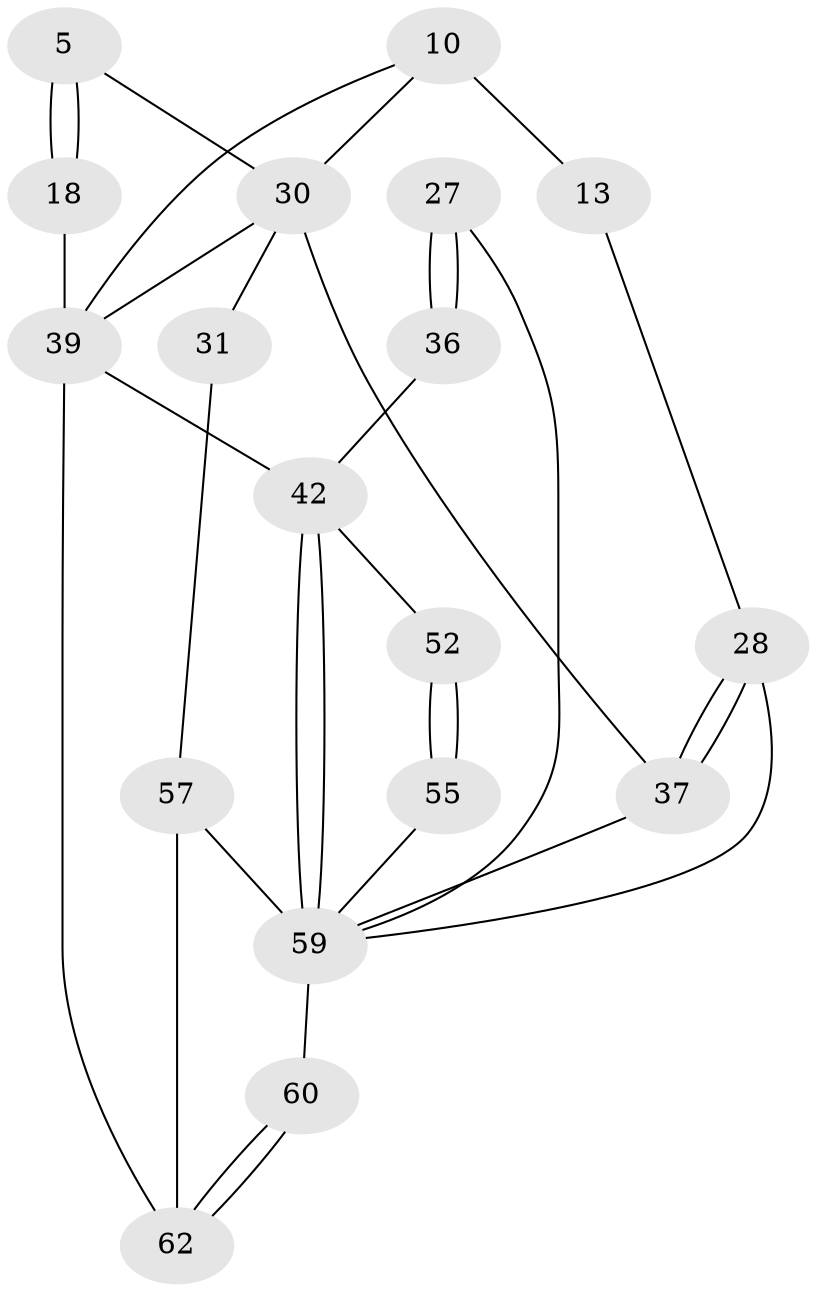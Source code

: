 // original degree distribution, {3: 0.03225806451612903, 5: 0.4838709677419355, 6: 0.22580645161290322, 4: 0.25806451612903225}
// Generated by graph-tools (version 1.1) at 2025/07/03/04/25 22:07:03]
// undirected, 18 vertices, 33 edges
graph export_dot {
graph [start="1"]
  node [color=gray90,style=filled];
  5 [pos="+0.8938423351594144+0.16780033715719023"];
  10 [pos="+0.5810869073280817+0",super="+4+9"];
  13 [pos="+0.42439317191070697+0.29634248102226873"];
  18 [pos="+1+0.06880950816291662",super="+2"];
  27 [pos="+0.0579212601934263+0.4422275556962595"];
  28 [pos="+0.48903065966360565+0.5082976271645456",super="+24"];
  30 [pos="+0.9129750013611744+0.45589747375299255",super="+6+22"];
  31 [pos="+0.8126141680097418+0.5839304186751966"];
  36 [pos="+0+0.39863060032327985",super="+21"];
  37 [pos="+0.5377302260417816+0.6014854709737493",super="+35"];
  39 [pos="+1+0.7931785361325068",super="+32+38"];
  42 [pos="+0+1",super="+11+17+41"];
  52 [pos="+0.023208661447717938+0.9948170143158889"];
  55 [pos="+0.3054864532544558+0.7978739529048541",super="+51"];
  57 [pos="+0.55452394635071+1",super="+56+48"];
  59 [pos="+0.28600713886138845+1",super="+58+50+45"];
  60 [pos="+0.49363643557677117+1"];
  62 [pos="+0.8573068444276407+1",super="+61"];
  5 -- 18 [weight=2];
  5 -- 18;
  5 -- 30;
  10 -- 39;
  10 -- 13 [weight=2];
  10 -- 30;
  13 -- 28;
  18 -- 39 [weight=2];
  27 -- 36 [weight=2];
  27 -- 36;
  27 -- 59;
  28 -- 37 [weight=2];
  28 -- 37;
  28 -- 59 [weight=2];
  30 -- 31 [weight=2];
  30 -- 39;
  30 -- 37;
  31 -- 57;
  36 -- 42 [weight=3];
  37 -- 59 [weight=2];
  39 -- 42 [weight=2];
  39 -- 62 [weight=2];
  42 -- 59 [weight=3];
  42 -- 59;
  42 -- 52;
  52 -- 55 [weight=2];
  52 -- 55;
  55 -- 59 [weight=2];
  57 -- 59 [weight=3];
  57 -- 62 [weight=2];
  59 -- 60 [weight=2];
  60 -- 62;
  60 -- 62;
}
